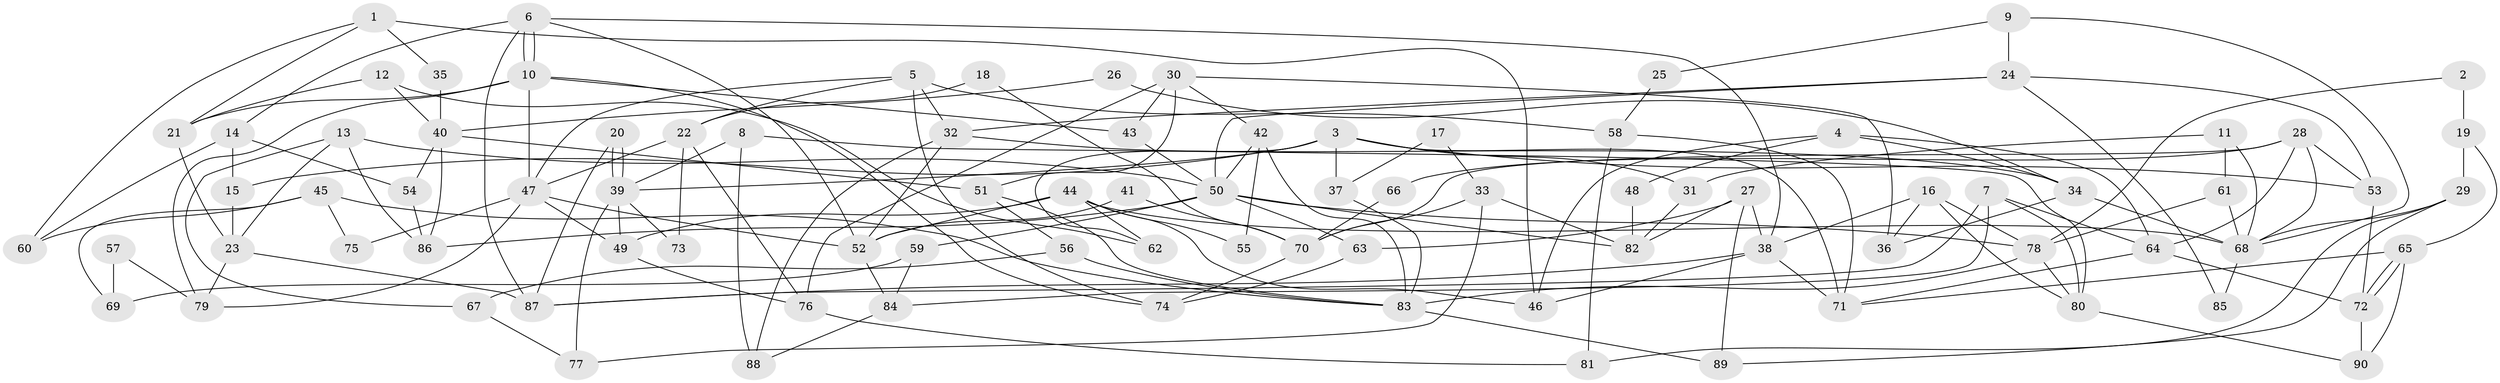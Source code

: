// Generated by graph-tools (version 1.1) at 2025/50/03/09/25 03:50:05]
// undirected, 90 vertices, 180 edges
graph export_dot {
graph [start="1"]
  node [color=gray90,style=filled];
  1;
  2;
  3;
  4;
  5;
  6;
  7;
  8;
  9;
  10;
  11;
  12;
  13;
  14;
  15;
  16;
  17;
  18;
  19;
  20;
  21;
  22;
  23;
  24;
  25;
  26;
  27;
  28;
  29;
  30;
  31;
  32;
  33;
  34;
  35;
  36;
  37;
  38;
  39;
  40;
  41;
  42;
  43;
  44;
  45;
  46;
  47;
  48;
  49;
  50;
  51;
  52;
  53;
  54;
  55;
  56;
  57;
  58;
  59;
  60;
  61;
  62;
  63;
  64;
  65;
  66;
  67;
  68;
  69;
  70;
  71;
  72;
  73;
  74;
  75;
  76;
  77;
  78;
  79;
  80;
  81;
  82;
  83;
  84;
  85;
  86;
  87;
  88;
  89;
  90;
  1 -- 21;
  1 -- 46;
  1 -- 35;
  1 -- 60;
  2 -- 19;
  2 -- 78;
  3 -- 71;
  3 -- 39;
  3 -- 15;
  3 -- 31;
  3 -- 37;
  3 -- 53;
  3 -- 62;
  4 -- 34;
  4 -- 64;
  4 -- 46;
  4 -- 48;
  5 -- 47;
  5 -- 58;
  5 -- 22;
  5 -- 32;
  5 -- 74;
  6 -- 38;
  6 -- 10;
  6 -- 10;
  6 -- 14;
  6 -- 52;
  6 -- 87;
  7 -- 80;
  7 -- 87;
  7 -- 64;
  7 -- 84;
  8 -- 88;
  8 -- 39;
  8 -- 80;
  9 -- 68;
  9 -- 24;
  9 -- 25;
  10 -- 79;
  10 -- 21;
  10 -- 43;
  10 -- 47;
  10 -- 74;
  11 -- 68;
  11 -- 31;
  11 -- 61;
  12 -- 40;
  12 -- 62;
  12 -- 21;
  13 -- 50;
  13 -- 23;
  13 -- 67;
  13 -- 86;
  14 -- 15;
  14 -- 54;
  14 -- 60;
  15 -- 23;
  16 -- 38;
  16 -- 80;
  16 -- 36;
  16 -- 78;
  17 -- 37;
  17 -- 33;
  18 -- 22;
  18 -- 70;
  19 -- 29;
  19 -- 65;
  20 -- 39;
  20 -- 39;
  20 -- 87;
  21 -- 23;
  22 -- 47;
  22 -- 73;
  22 -- 76;
  23 -- 87;
  23 -- 79;
  24 -- 50;
  24 -- 32;
  24 -- 53;
  24 -- 85;
  25 -- 58;
  26 -- 40;
  26 -- 34;
  27 -- 82;
  27 -- 63;
  27 -- 38;
  27 -- 89;
  28 -- 53;
  28 -- 64;
  28 -- 66;
  28 -- 68;
  28 -- 70;
  29 -- 89;
  29 -- 68;
  29 -- 81;
  30 -- 76;
  30 -- 51;
  30 -- 36;
  30 -- 42;
  30 -- 43;
  31 -- 82;
  32 -- 52;
  32 -- 34;
  32 -- 88;
  33 -- 70;
  33 -- 77;
  33 -- 82;
  34 -- 36;
  34 -- 68;
  35 -- 40;
  37 -- 83;
  38 -- 71;
  38 -- 46;
  38 -- 87;
  39 -- 49;
  39 -- 73;
  39 -- 77;
  40 -- 54;
  40 -- 86;
  40 -- 51;
  41 -- 52;
  41 -- 70;
  42 -- 50;
  42 -- 55;
  42 -- 83;
  43 -- 50;
  44 -- 68;
  44 -- 46;
  44 -- 49;
  44 -- 52;
  44 -- 55;
  44 -- 62;
  45 -- 83;
  45 -- 60;
  45 -- 69;
  45 -- 75;
  47 -- 52;
  47 -- 49;
  47 -- 75;
  47 -- 79;
  48 -- 82;
  49 -- 76;
  50 -- 78;
  50 -- 59;
  50 -- 63;
  50 -- 82;
  50 -- 86;
  51 -- 83;
  51 -- 56;
  52 -- 84;
  53 -- 72;
  54 -- 86;
  56 -- 83;
  56 -- 67;
  57 -- 79;
  57 -- 69;
  58 -- 81;
  58 -- 71;
  59 -- 84;
  59 -- 69;
  61 -- 68;
  61 -- 78;
  63 -- 74;
  64 -- 72;
  64 -- 71;
  65 -- 90;
  65 -- 72;
  65 -- 72;
  65 -- 71;
  66 -- 70;
  67 -- 77;
  68 -- 85;
  70 -- 74;
  72 -- 90;
  76 -- 81;
  78 -- 80;
  78 -- 83;
  80 -- 90;
  83 -- 89;
  84 -- 88;
}
